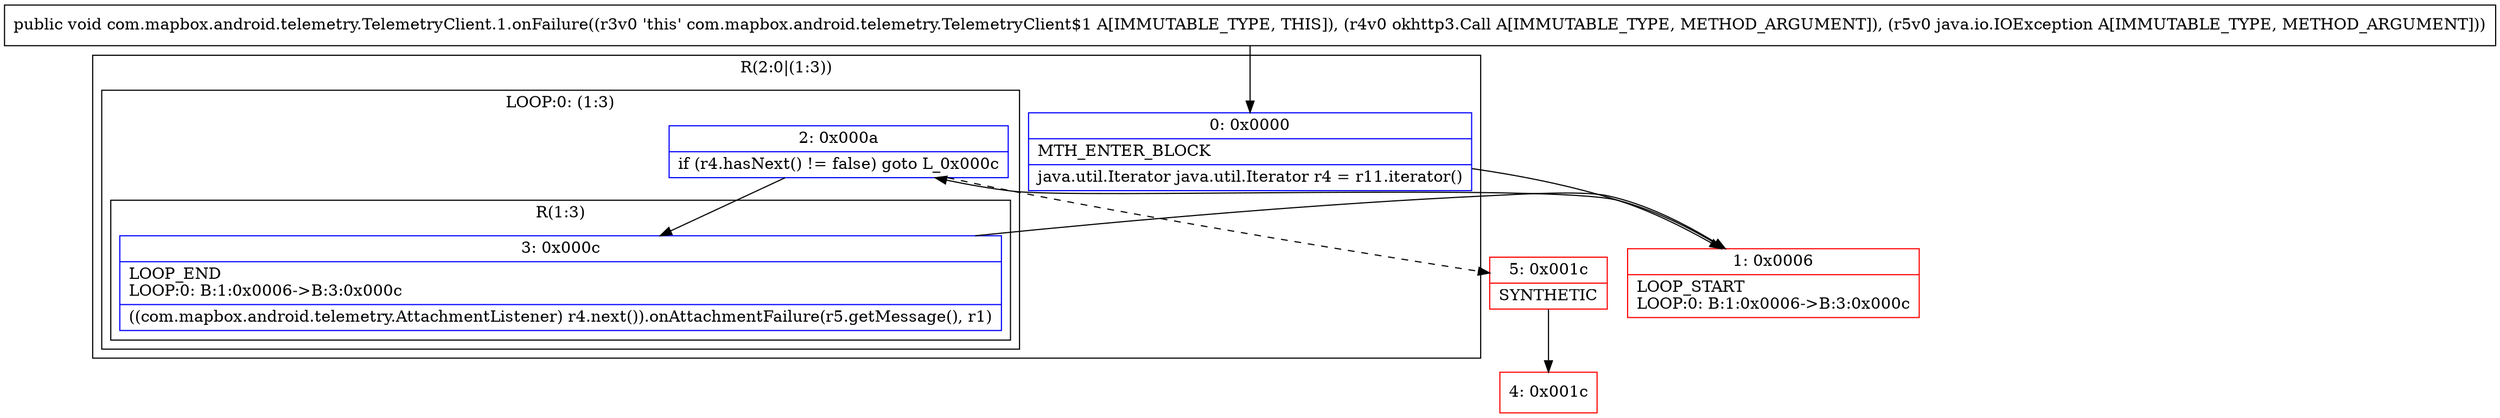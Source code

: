 digraph "CFG forcom.mapbox.android.telemetry.TelemetryClient.1.onFailure(Lokhttp3\/Call;Ljava\/io\/IOException;)V" {
subgraph cluster_Region_1160697041 {
label = "R(2:0|(1:3))";
node [shape=record,color=blue];
Node_0 [shape=record,label="{0\:\ 0x0000|MTH_ENTER_BLOCK\l|java.util.Iterator java.util.Iterator r4 = r11.iterator()\l}"];
subgraph cluster_LoopRegion_1624292835 {
label = "LOOP:0: (1:3)";
node [shape=record,color=blue];
Node_2 [shape=record,label="{2\:\ 0x000a|if (r4.hasNext() != false) goto L_0x000c\l}"];
subgraph cluster_Region_1155228019 {
label = "R(1:3)";
node [shape=record,color=blue];
Node_3 [shape=record,label="{3\:\ 0x000c|LOOP_END\lLOOP:0: B:1:0x0006\-\>B:3:0x000c\l|((com.mapbox.android.telemetry.AttachmentListener) r4.next()).onAttachmentFailure(r5.getMessage(), r1)\l}"];
}
}
}
Node_1 [shape=record,color=red,label="{1\:\ 0x0006|LOOP_START\lLOOP:0: B:1:0x0006\-\>B:3:0x000c\l}"];
Node_4 [shape=record,color=red,label="{4\:\ 0x001c}"];
Node_5 [shape=record,color=red,label="{5\:\ 0x001c|SYNTHETIC\l}"];
MethodNode[shape=record,label="{public void com.mapbox.android.telemetry.TelemetryClient.1.onFailure((r3v0 'this' com.mapbox.android.telemetry.TelemetryClient$1 A[IMMUTABLE_TYPE, THIS]), (r4v0 okhttp3.Call A[IMMUTABLE_TYPE, METHOD_ARGUMENT]), (r5v0 java.io.IOException A[IMMUTABLE_TYPE, METHOD_ARGUMENT])) }"];
MethodNode -> Node_0;
Node_0 -> Node_1;
Node_2 -> Node_3;
Node_2 -> Node_5[style=dashed];
Node_3 -> Node_1;
Node_1 -> Node_2;
Node_5 -> Node_4;
}

